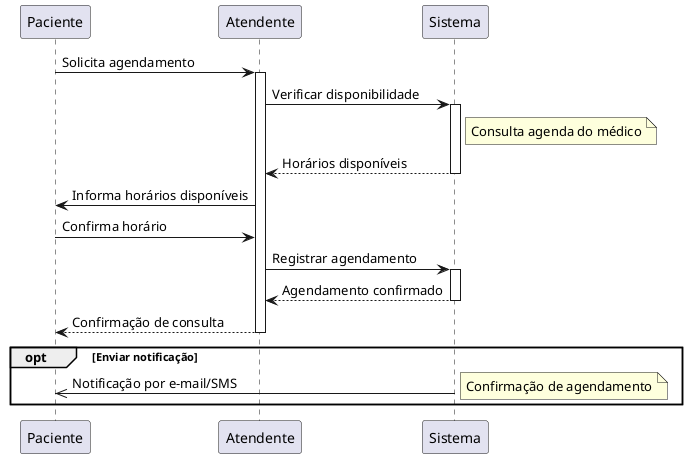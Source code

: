 @startuml
Paciente -> Atendente: Solicita agendamento
activate Atendente
Atendente -> Sistema: Verificar disponibilidade
activate Sistema
note right of Sistema: Consulta agenda do médico
Sistema --> Atendente: Horários disponíveis
deactivate Sistema

Atendente -> Paciente: Informa horários disponíveis
Paciente -> Atendente: Confirma horário
Atendente -> Sistema: Registrar agendamento
activate Sistema
Sistema --> Atendente: Agendamento confirmado
deactivate Sistema
Atendente --> Paciente: Confirmação de consulta
deactivate Atendente

opt Enviar notificação
    Sistema ->> Paciente: Notificação por e-mail/SMS
    note right: Confirmação de agendamento
end
@enduml